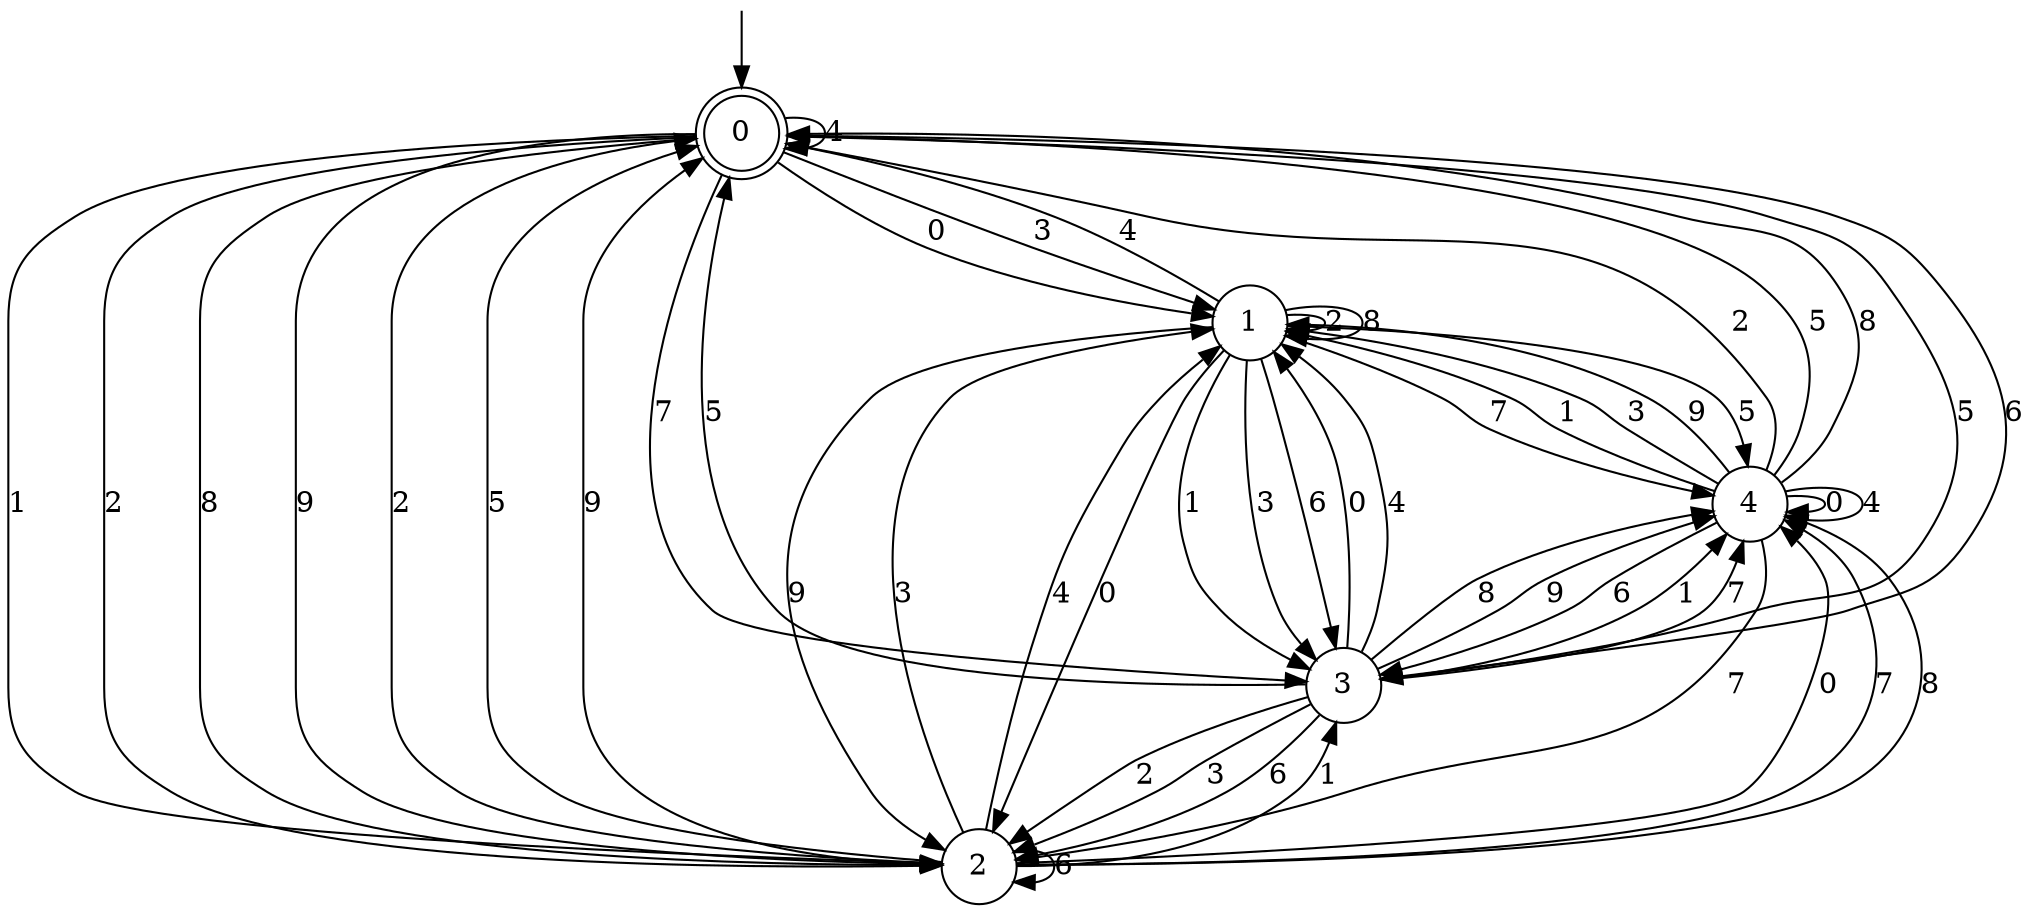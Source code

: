 digraph g {

	s0 [shape="doublecircle" label="0"];
	s1 [shape="circle" label="1"];
	s2 [shape="circle" label="2"];
	s3 [shape="circle" label="3"];
	s4 [shape="circle" label="4"];
	s0 -> s1 [label="0"];
	s0 -> s2 [label="1"];
	s0 -> s2 [label="2"];
	s0 -> s1 [label="3"];
	s0 -> s0 [label="4"];
	s0 -> s3 [label="5"];
	s0 -> s3 [label="6"];
	s0 -> s3 [label="7"];
	s0 -> s2 [label="8"];
	s0 -> s2 [label="9"];
	s1 -> s2 [label="0"];
	s1 -> s3 [label="1"];
	s1 -> s1 [label="2"];
	s1 -> s3 [label="3"];
	s1 -> s0 [label="4"];
	s1 -> s4 [label="5"];
	s1 -> s3 [label="6"];
	s1 -> s4 [label="7"];
	s1 -> s1 [label="8"];
	s1 -> s2 [label="9"];
	s2 -> s4 [label="0"];
	s2 -> s3 [label="1"];
	s2 -> s0 [label="2"];
	s2 -> s1 [label="3"];
	s2 -> s1 [label="4"];
	s2 -> s0 [label="5"];
	s2 -> s2 [label="6"];
	s2 -> s4 [label="7"];
	s2 -> s4 [label="8"];
	s2 -> s0 [label="9"];
	s3 -> s1 [label="0"];
	s3 -> s4 [label="1"];
	s3 -> s2 [label="2"];
	s3 -> s2 [label="3"];
	s3 -> s1 [label="4"];
	s3 -> s0 [label="5"];
	s3 -> s2 [label="6"];
	s3 -> s4 [label="7"];
	s3 -> s4 [label="8"];
	s3 -> s4 [label="9"];
	s4 -> s4 [label="0"];
	s4 -> s1 [label="1"];
	s4 -> s0 [label="2"];
	s4 -> s1 [label="3"];
	s4 -> s4 [label="4"];
	s4 -> s0 [label="5"];
	s4 -> s3 [label="6"];
	s4 -> s2 [label="7"];
	s4 -> s0 [label="8"];
	s4 -> s1 [label="9"];

__start0 [label="" shape="none" width="0" height="0"];
__start0 -> s0;

}
